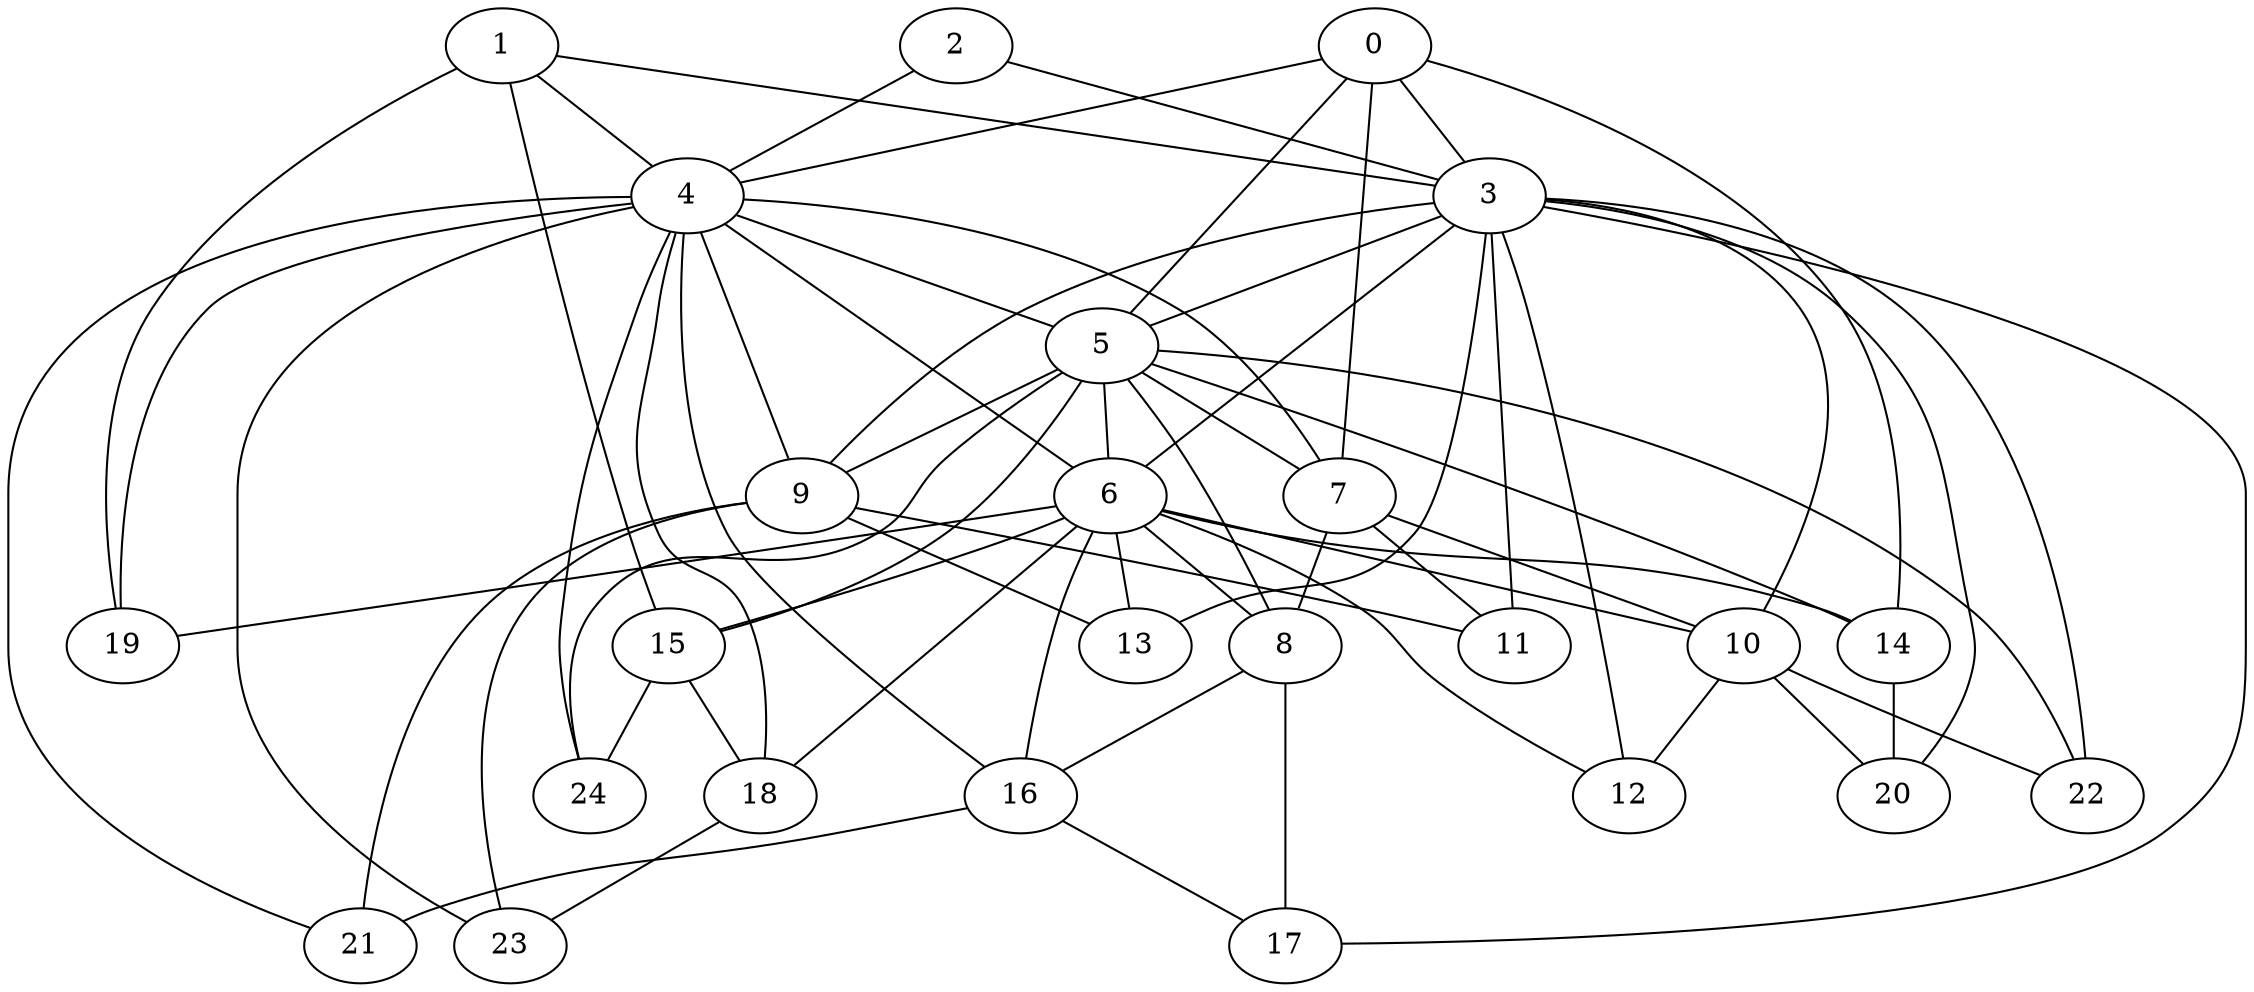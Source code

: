 strict graph "barabasi_albert_graph(25,3)" {
0;
1;
2;
3;
4;
5;
6;
7;
8;
9;
10;
11;
12;
13;
14;
15;
16;
17;
18;
19;
20;
21;
22;
23;
24;
0 -- 3  [is_available=True, prob="1.0"];
0 -- 4  [is_available=True, prob="0.594648813406"];
0 -- 5  [is_available=True, prob="0.841197299152"];
0 -- 14  [is_available=True, prob="1.0"];
0 -- 7  [is_available=True, prob="0.303150312853"];
1 -- 19  [is_available=True, prob="1.0"];
1 -- 3  [is_available=True, prob="1.0"];
1 -- 4  [is_available=True, prob="1.0"];
1 -- 15  [is_available=True, prob="0.397606676757"];
2 -- 3  [is_available=True, prob="1.0"];
2 -- 4  [is_available=True, prob="0.111376899186"];
3 -- 5  [is_available=True, prob="0.844094885442"];
3 -- 6  [is_available=True, prob="0.18151140915"];
3 -- 9  [is_available=True, prob="0.209880562545"];
3 -- 10  [is_available=True, prob="0.668655457841"];
3 -- 11  [is_available=True, prob="0.681993318019"];
3 -- 12  [is_available=True, prob="0.923142583544"];
3 -- 13  [is_available=True, prob="1.0"];
3 -- 17  [is_available=True, prob="0.932945047483"];
3 -- 20  [is_available=True, prob="0.218896812256"];
3 -- 22  [is_available=True, prob="0.948097340193"];
4 -- 5  [is_available=True, prob="0.876978093384"];
4 -- 6  [is_available=True, prob="0.588151052692"];
4 -- 7  [is_available=True, prob="1.0"];
4 -- 9  [is_available=True, prob="1.0"];
4 -- 16  [is_available=True, prob="0.552525508186"];
4 -- 18  [is_available=True, prob="0.475317745964"];
4 -- 19  [is_available=True, prob="0.197495191576"];
4 -- 21  [is_available=True, prob="1.0"];
4 -- 23  [is_available=True, prob="0.375515566156"];
4 -- 24  [is_available=True, prob="0.452071733148"];
5 -- 6  [is_available=True, prob="0.307029766771"];
5 -- 7  [is_available=True, prob="0.144486005433"];
5 -- 8  [is_available=True, prob="1.0"];
5 -- 9  [is_available=True, prob="0.731430866416"];
5 -- 14  [is_available=True, prob="1.0"];
5 -- 15  [is_available=True, prob="1.0"];
5 -- 22  [is_available=True, prob="0.857618807749"];
5 -- 24  [is_available=True, prob="0.928595899956"];
6 -- 8  [is_available=True, prob="1.0"];
6 -- 10  [is_available=True, prob="0.578248904417"];
6 -- 12  [is_available=True, prob="1.0"];
6 -- 13  [is_available=True, prob="0.277810675238"];
6 -- 14  [is_available=True, prob="0.191511340444"];
6 -- 15  [is_available=True, prob="1.0"];
6 -- 16  [is_available=True, prob="0.0652703168853"];
6 -- 18  [is_available=True, prob="0.968515673493"];
6 -- 19  [is_available=True, prob="0.118454136524"];
7 -- 8  [is_available=True, prob="0.068772012983"];
7 -- 10  [is_available=True, prob="1.0"];
7 -- 11  [is_available=True, prob="0.320951386893"];
8 -- 16  [is_available=True, prob="0.134087067457"];
8 -- 17  [is_available=True, prob="0.218660674613"];
9 -- 11  [is_available=True, prob="1.0"];
9 -- 13  [is_available=True, prob="0.258408593955"];
9 -- 21  [is_available=True, prob="1.0"];
9 -- 23  [is_available=True, prob="0.132860227264"];
10 -- 12  [is_available=True, prob="0.673107092314"];
10 -- 20  [is_available=True, prob="0.428192025072"];
10 -- 22  [is_available=True, prob="0.429752538329"];
14 -- 20  [is_available=True, prob="0.774426074147"];
15 -- 24  [is_available=True, prob="0.132690026821"];
15 -- 18  [is_available=True, prob="0.394736409168"];
16 -- 17  [is_available=True, prob="0.915970835849"];
16 -- 21  [is_available=True, prob="1.0"];
18 -- 23  [is_available=True, prob="0.701828501233"];
}
